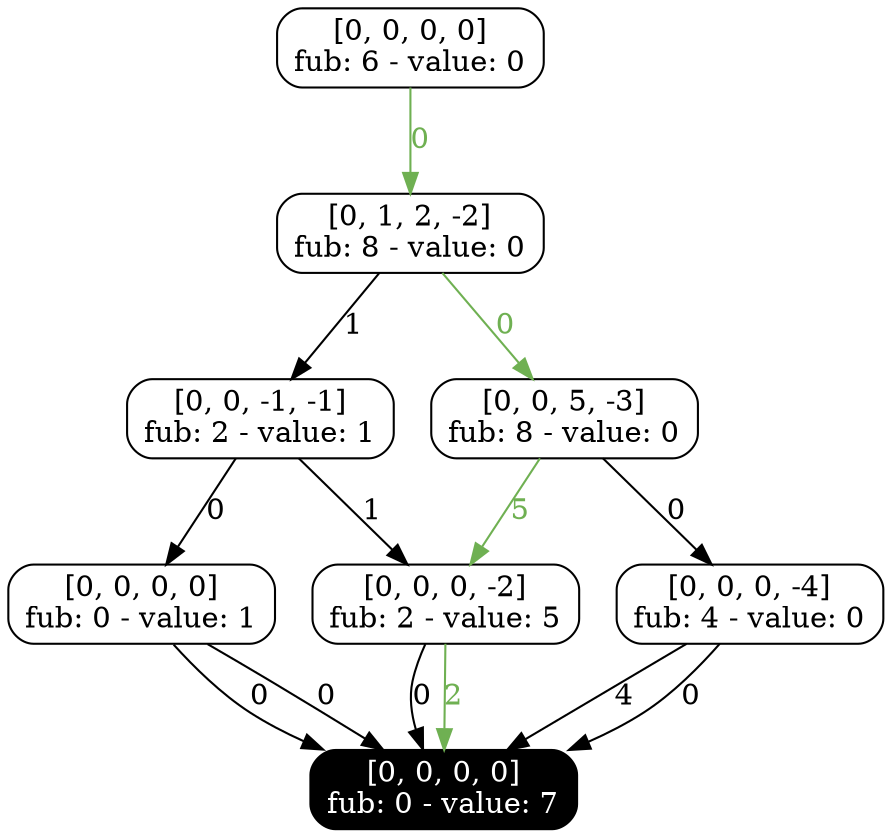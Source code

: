 digraph exact{
0 [label="[0, 0, 0, 0]
fub: 6 - value: 0", style=rounded, shape=rectangle, tooltip="Exact node"];
1 [label="[0, 1, 2, -2]
fub: 8 - value: 0", style=rounded, shape=rectangle, tooltip="Exact node"];
3 [label="[0, 0, -1, -1]
fub: 2 - value: 1", style=rounded, shape=rectangle, tooltip="Exact node"];
2 [label="[0, 0, 5, -3]
fub: 8 - value: 0", style=rounded, shape=rectangle, tooltip="Exact node"];
4 [label="[0, 0, 0, -2]
fub: 2 - value: 5", style=rounded, shape=rectangle, tooltip="Exact node"];
6 [label="[0, 0, 0, -4]
fub: 4 - value: 0", style=rounded, shape=rectangle, tooltip="Exact node"];
5 [label="[0, 0, 0, 0]
fub: 0 - value: 1", style=rounded, shape=rectangle, tooltip="Exact node"];
7 [label="[0, 0, 0, 0]
fub: 0 - value: 7", style=rounded, shape=rectangle, tooltip="Exact node", style="filled, rounded", shape=rectangle, color=black, fontcolor=white, tooltip="Terminal node"];
6 -> 7 [label=4, tooltip="Decision: assign 0 to var 3"];
2 -> 6 [label=0, tooltip="Decision: assign 0 to var 2"];
3 -> 5 [label=0, tooltip="Decision: assign 1 to var 2"];
0 -> 1 [label=0, tooltip="Decision: assign 0 to var 0", color="#6fb052", fontcolor="#6fb052"];
1 -> 2 [label=0, tooltip="Decision: assign 0 to var 1", color="#6fb052", fontcolor="#6fb052"];
4 -> 7 [label=0, tooltip="Decision: assign 1 to var 3"];
1 -> 3 [label=1, tooltip="Decision: assign 1 to var 1"];
2 -> 4 [label=5, tooltip="Decision: assign 1 to var 2", color="#6fb052", fontcolor="#6fb052"];
6 -> 7 [label=0, tooltip="Decision: assign 1 to var 3"];
5 -> 7 [label=0, tooltip="Decision: assign 0 to var 3"];
5 -> 7 [label=0, tooltip="Decision: assign 1 to var 3"];
3 -> 4 [label=1, tooltip="Decision: assign 0 to var 2"];
4 -> 7 [label=2, tooltip="Decision: assign 0 to var 3", color="#6fb052", fontcolor="#6fb052"];
}